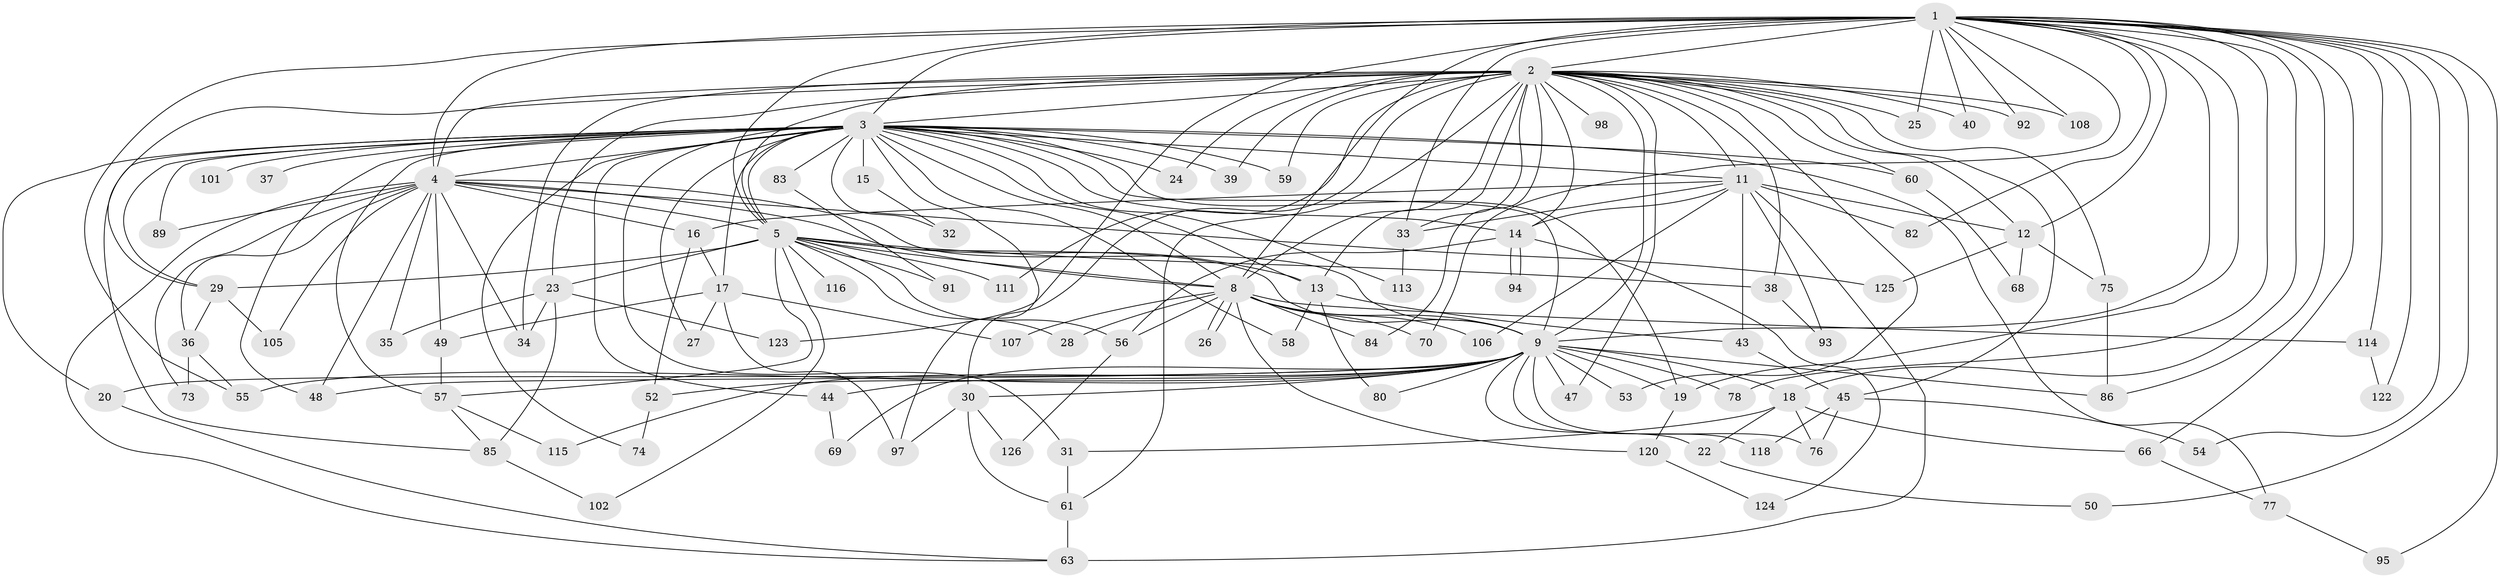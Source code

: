 // original degree distribution, {22: 0.015873015873015872, 14: 0.007936507936507936, 26: 0.007936507936507936, 20: 0.007936507936507936, 16: 0.007936507936507936, 32: 0.007936507936507936, 19: 0.007936507936507936, 29: 0.007936507936507936, 28: 0.007936507936507936, 10: 0.007936507936507936, 6: 0.031746031746031744, 7: 0.007936507936507936, 3: 0.15873015873015872, 4: 0.11904761904761904, 5: 0.03968253968253968, 2: 0.5555555555555556}
// Generated by graph-tools (version 1.1) at 2025/41/03/06/25 10:41:44]
// undirected, 96 vertices, 211 edges
graph export_dot {
graph [start="1"]
  node [color=gray90,style=filled];
  1 [super="+6"];
  2 [super="+7"];
  3 [super="+10"];
  4 [super="+96"];
  5 [super="+99"];
  8 [super="+81"];
  9 [super="+62"];
  11 [super="+65"];
  12 [super="+100"];
  13 [super="+46"];
  14 [super="+71"];
  15;
  16;
  17 [super="+21"];
  18;
  19 [super="+41"];
  20 [super="+88"];
  22 [super="+117"];
  23 [super="+104"];
  24;
  25;
  26;
  27;
  28;
  29 [super="+90"];
  30 [super="+121"];
  31 [super="+87"];
  32;
  33 [super="+42"];
  34 [super="+103"];
  35;
  36 [super="+109"];
  37;
  38;
  39;
  40;
  43;
  44;
  45;
  47;
  48 [super="+51"];
  49 [super="+72"];
  50;
  52;
  53;
  54;
  55;
  56 [super="+67"];
  57 [super="+112"];
  58;
  59;
  60;
  61 [super="+64"];
  63 [super="+79"];
  66;
  68;
  69;
  70;
  73;
  74;
  75;
  76 [super="+110"];
  77;
  78;
  80;
  82;
  83;
  84;
  85;
  86 [super="+119"];
  89;
  91;
  92;
  93;
  94;
  95;
  97;
  98;
  101;
  102;
  105;
  106;
  107;
  108;
  111;
  113;
  114;
  115;
  116;
  118;
  120;
  122;
  123;
  124;
  125;
  126;
  1 -- 2 [weight=4];
  1 -- 3 [weight=4];
  1 -- 4 [weight=2];
  1 -- 5 [weight=2];
  1 -- 8 [weight=2];
  1 -- 9 [weight=2];
  1 -- 18;
  1 -- 25;
  1 -- 40;
  1 -- 50;
  1 -- 54;
  1 -- 55;
  1 -- 78;
  1 -- 86;
  1 -- 92;
  1 -- 114;
  1 -- 123;
  1 -- 12;
  1 -- 33;
  1 -- 66;
  1 -- 70;
  1 -- 108;
  1 -- 82;
  1 -- 122;
  1 -- 95;
  1 -- 19;
  2 -- 3 [weight=4];
  2 -- 4 [weight=2];
  2 -- 5 [weight=2];
  2 -- 8 [weight=2];
  2 -- 9 [weight=3];
  2 -- 11;
  2 -- 23;
  2 -- 34;
  2 -- 38;
  2 -- 59;
  2 -- 75;
  2 -- 12;
  2 -- 13;
  2 -- 14;
  2 -- 84;
  2 -- 24;
  2 -- 25;
  2 -- 92;
  2 -- 29;
  2 -- 30;
  2 -- 98;
  2 -- 39;
  2 -- 40;
  2 -- 108;
  2 -- 45;
  2 -- 47;
  2 -- 111;
  2 -- 53;
  2 -- 60;
  2 -- 61;
  2 -- 33;
  3 -- 4 [weight=2];
  3 -- 5 [weight=3];
  3 -- 8 [weight=2];
  3 -- 9 [weight=2];
  3 -- 11;
  3 -- 13;
  3 -- 15 [weight=2];
  3 -- 24;
  3 -- 27;
  3 -- 37 [weight=2];
  3 -- 39;
  3 -- 44;
  3 -- 59;
  3 -- 60;
  3 -- 83 [weight=2];
  3 -- 85;
  3 -- 89;
  3 -- 97;
  3 -- 101 [weight=2];
  3 -- 113;
  3 -- 74;
  3 -- 77;
  3 -- 14;
  3 -- 17;
  3 -- 19;
  3 -- 20 [weight=2];
  3 -- 31 [weight=2];
  3 -- 32;
  3 -- 58;
  3 -- 29;
  3 -- 57;
  3 -- 48;
  4 -- 5;
  4 -- 8 [weight=2];
  4 -- 9;
  4 -- 16;
  4 -- 35;
  4 -- 36;
  4 -- 48;
  4 -- 49 [weight=2];
  4 -- 73;
  4 -- 89;
  4 -- 105;
  4 -- 125;
  4 -- 63;
  4 -- 34;
  5 -- 8;
  5 -- 9;
  5 -- 23;
  5 -- 28;
  5 -- 29;
  5 -- 38;
  5 -- 56;
  5 -- 57;
  5 -- 91;
  5 -- 102;
  5 -- 111;
  5 -- 116;
  5 -- 13;
  8 -- 9;
  8 -- 26;
  8 -- 26;
  8 -- 28;
  8 -- 70;
  8 -- 106;
  8 -- 107;
  8 -- 114;
  8 -- 120;
  8 -- 84;
  8 -- 56;
  9 -- 18;
  9 -- 19;
  9 -- 20;
  9 -- 22 [weight=2];
  9 -- 30;
  9 -- 44;
  9 -- 47;
  9 -- 48;
  9 -- 52;
  9 -- 53;
  9 -- 55;
  9 -- 69;
  9 -- 76;
  9 -- 78;
  9 -- 80;
  9 -- 115;
  9 -- 118;
  9 -- 86;
  11 -- 12;
  11 -- 16;
  11 -- 33;
  11 -- 43;
  11 -- 63 [weight=2];
  11 -- 93;
  11 -- 106;
  11 -- 82;
  11 -- 14;
  12 -- 68;
  12 -- 75;
  12 -- 125;
  13 -- 43;
  13 -- 58;
  13 -- 80;
  14 -- 56;
  14 -- 94;
  14 -- 94;
  14 -- 124;
  15 -- 32;
  16 -- 52;
  16 -- 17;
  17 -- 107;
  17 -- 49;
  17 -- 97;
  17 -- 27;
  18 -- 22;
  18 -- 31;
  18 -- 66;
  18 -- 76;
  19 -- 120;
  20 -- 63;
  22 -- 50;
  23 -- 34;
  23 -- 35;
  23 -- 123;
  23 -- 85;
  29 -- 36;
  29 -- 105;
  30 -- 97;
  30 -- 126;
  30 -- 61;
  31 -- 61;
  33 -- 113;
  36 -- 73;
  36 -- 55;
  38 -- 93;
  43 -- 45;
  44 -- 69;
  45 -- 54;
  45 -- 76;
  45 -- 118;
  49 -- 57;
  52 -- 74;
  56 -- 126;
  57 -- 85;
  57 -- 115;
  60 -- 68;
  61 -- 63;
  66 -- 77;
  75 -- 86;
  77 -- 95;
  83 -- 91;
  85 -- 102;
  114 -- 122;
  120 -- 124;
}
